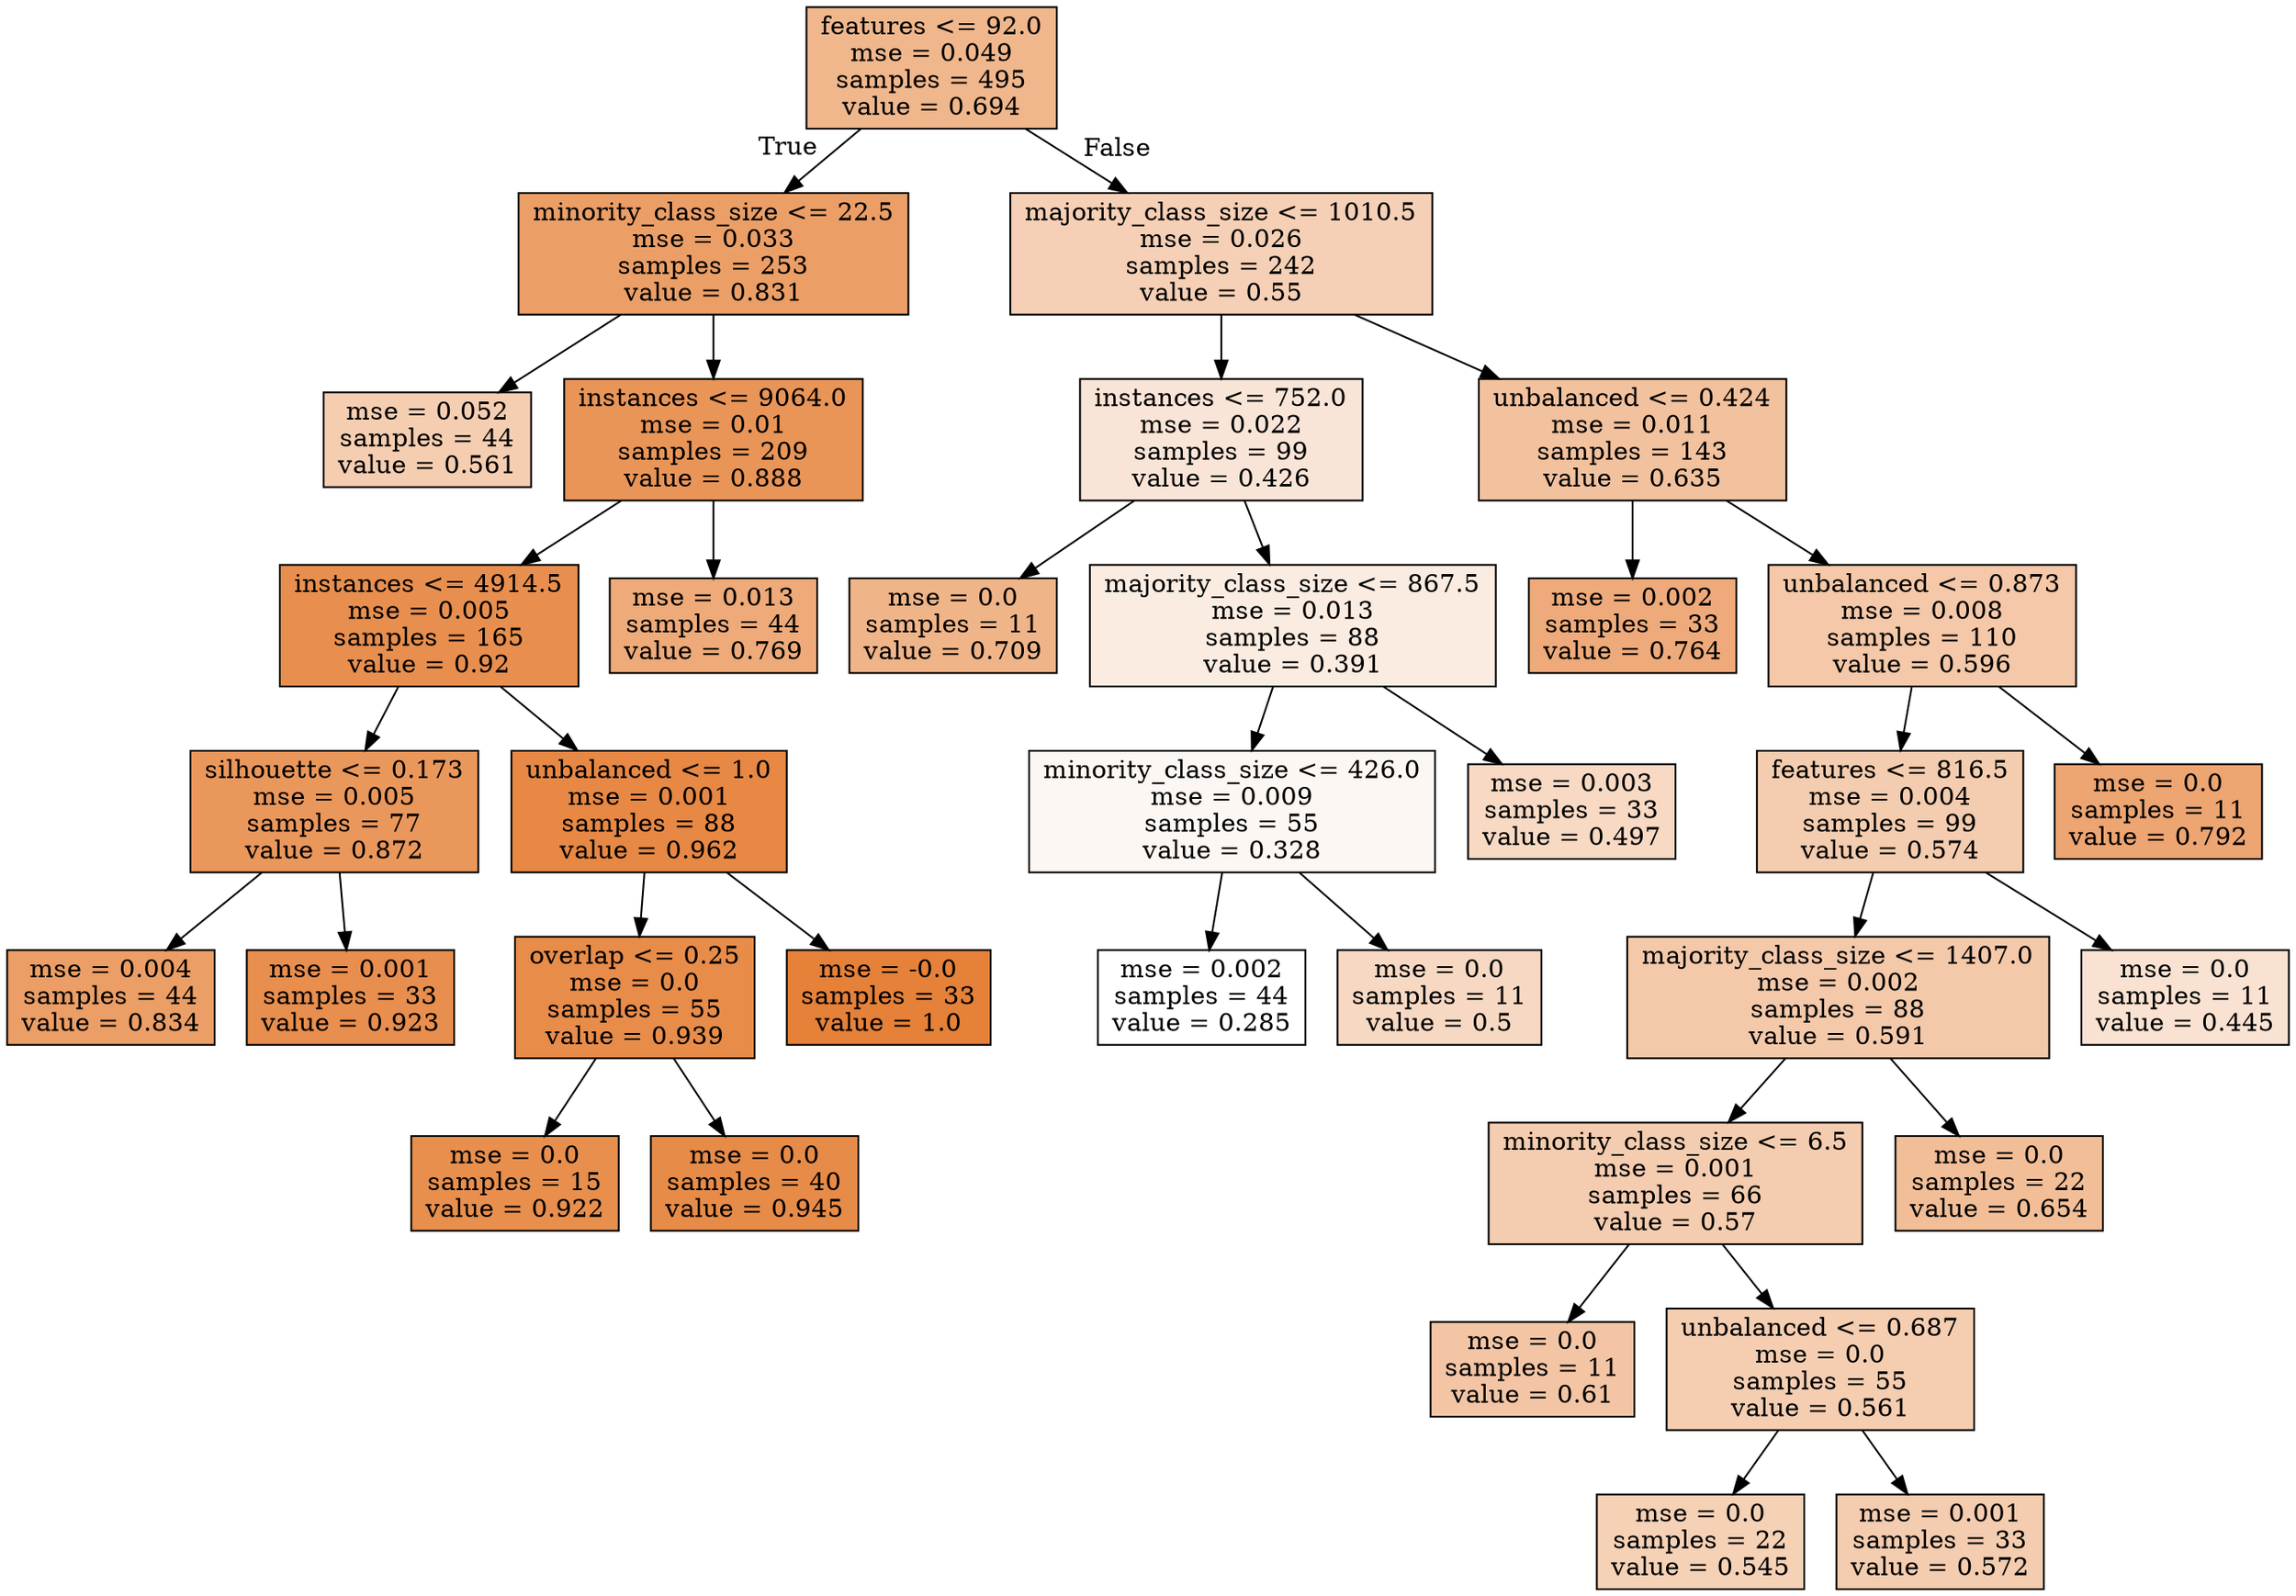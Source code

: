 digraph Tree {
node [shape=box, style="filled", color="black"] ;
0 [label="features <= 92.0\nmse = 0.049\nsamples = 495\nvalue = 0.694", fillcolor="#e5813992"] ;
1 [label="minority_class_size <= 22.5\nmse = 0.033\nsamples = 253\nvalue = 0.831", fillcolor="#e58139c3"] ;
0 -> 1 [labeldistance=2.5, labelangle=45, headlabel="True"] ;
2 [label="mse = 0.052\nsamples = 44\nvalue = 0.561", fillcolor="#e5813962"] ;
1 -> 2 ;
3 [label="instances <= 9064.0\nmse = 0.01\nsamples = 209\nvalue = 0.888", fillcolor="#e58139d7"] ;
1 -> 3 ;
4 [label="instances <= 4914.5\nmse = 0.005\nsamples = 165\nvalue = 0.92", fillcolor="#e58139e2"] ;
3 -> 4 ;
5 [label="silhouette <= 0.173\nmse = 0.005\nsamples = 77\nvalue = 0.872", fillcolor="#e58139d2"] ;
4 -> 5 ;
6 [label="mse = 0.004\nsamples = 44\nvalue = 0.834", fillcolor="#e58139c4"] ;
5 -> 6 ;
7 [label="mse = 0.001\nsamples = 33\nvalue = 0.923", fillcolor="#e58139e4"] ;
5 -> 7 ;
8 [label="unbalanced <= 1.0\nmse = 0.001\nsamples = 88\nvalue = 0.962", fillcolor="#e58139f1"] ;
4 -> 8 ;
9 [label="overlap <= 0.25\nmse = 0.0\nsamples = 55\nvalue = 0.939", fillcolor="#e58139e9"] ;
8 -> 9 ;
10 [label="mse = 0.0\nsamples = 15\nvalue = 0.922", fillcolor="#e58139e3"] ;
9 -> 10 ;
11 [label="mse = 0.0\nsamples = 40\nvalue = 0.945", fillcolor="#e58139eb"] ;
9 -> 11 ;
12 [label="mse = -0.0\nsamples = 33\nvalue = 1.0", fillcolor="#e58139ff"] ;
8 -> 12 ;
13 [label="mse = 0.013\nsamples = 44\nvalue = 0.769", fillcolor="#e58139ac"] ;
3 -> 13 ;
14 [label="majority_class_size <= 1010.5\nmse = 0.026\nsamples = 242\nvalue = 0.55", fillcolor="#e581395e"] ;
0 -> 14 [labeldistance=2.5, labelangle=-45, headlabel="False"] ;
15 [label="instances <= 752.0\nmse = 0.022\nsamples = 99\nvalue = 0.426", fillcolor="#e5813933"] ;
14 -> 15 ;
16 [label="mse = 0.0\nsamples = 11\nvalue = 0.709", fillcolor="#e5813997"] ;
15 -> 16 ;
17 [label="majority_class_size <= 867.5\nmse = 0.013\nsamples = 88\nvalue = 0.391", fillcolor="#e5813926"] ;
15 -> 17 ;
18 [label="minority_class_size <= 426.0\nmse = 0.009\nsamples = 55\nvalue = 0.328", fillcolor="#e581390f"] ;
17 -> 18 ;
19 [label="mse = 0.002\nsamples = 44\nvalue = 0.285", fillcolor="#e5813900"] ;
18 -> 19 ;
20 [label="mse = 0.0\nsamples = 11\nvalue = 0.5", fillcolor="#e581394d"] ;
18 -> 20 ;
21 [label="mse = 0.003\nsamples = 33\nvalue = 0.497", fillcolor="#e581394c"] ;
17 -> 21 ;
22 [label="unbalanced <= 0.424\nmse = 0.011\nsamples = 143\nvalue = 0.635", fillcolor="#e581397d"] ;
14 -> 22 ;
23 [label="mse = 0.002\nsamples = 33\nvalue = 0.764", fillcolor="#e58139ab"] ;
22 -> 23 ;
24 [label="unbalanced <= 0.873\nmse = 0.008\nsamples = 110\nvalue = 0.596", fillcolor="#e581396f"] ;
22 -> 24 ;
25 [label="features <= 816.5\nmse = 0.004\nsamples = 99\nvalue = 0.574", fillcolor="#e5813967"] ;
24 -> 25 ;
26 [label="majority_class_size <= 1407.0\nmse = 0.002\nsamples = 88\nvalue = 0.591", fillcolor="#e581396d"] ;
25 -> 26 ;
27 [label="minority_class_size <= 6.5\nmse = 0.001\nsamples = 66\nvalue = 0.57", fillcolor="#e5813966"] ;
26 -> 27 ;
28 [label="mse = 0.0\nsamples = 11\nvalue = 0.61", fillcolor="#e5813974"] ;
27 -> 28 ;
29 [label="unbalanced <= 0.687\nmse = 0.0\nsamples = 55\nvalue = 0.561", fillcolor="#e5813963"] ;
27 -> 29 ;
30 [label="mse = 0.0\nsamples = 22\nvalue = 0.545", fillcolor="#e581395d"] ;
29 -> 30 ;
31 [label="mse = 0.001\nsamples = 33\nvalue = 0.572", fillcolor="#e5813966"] ;
29 -> 31 ;
32 [label="mse = 0.0\nsamples = 22\nvalue = 0.654", fillcolor="#e5813984"] ;
26 -> 32 ;
33 [label="mse = 0.0\nsamples = 11\nvalue = 0.445", fillcolor="#e5813939"] ;
25 -> 33 ;
34 [label="mse = 0.0\nsamples = 11\nvalue = 0.792", fillcolor="#e58139b5"] ;
24 -> 34 ;
}